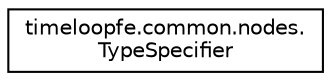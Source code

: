 digraph "Graphical Class Hierarchy"
{
 // LATEX_PDF_SIZE
  edge [fontname="Helvetica",fontsize="10",labelfontname="Helvetica",labelfontsize="10"];
  node [fontname="Helvetica",fontsize="10",shape=record];
  rankdir="LR";
  Node0 [label="timeloopfe.common.nodes.\lTypeSpecifier",height=0.2,width=0.4,color="black", fillcolor="white", style="filled",URL="$classtimeloopfe_1_1common_1_1nodes_1_1TypeSpecifier.html",tooltip="Represents a type specifier for a node in the TimeloopFE library."];
}
